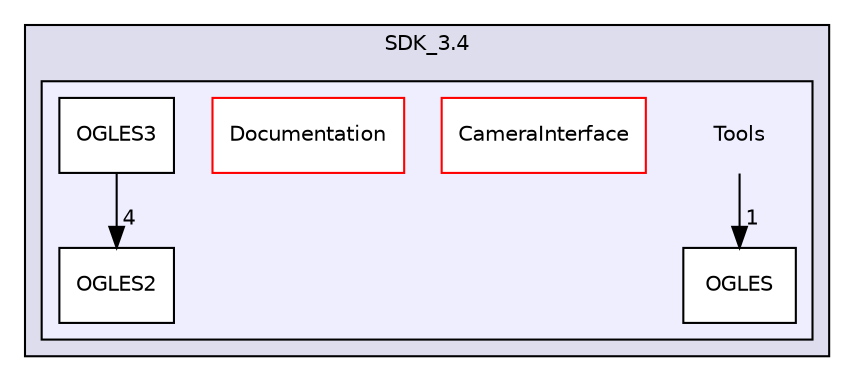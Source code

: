 digraph "PVR/SDK_3.4/Tools" {
  compound=true
  node [ fontsize="10", fontname="Helvetica"];
  edge [ labelfontsize="10", labelfontname="Helvetica"];
  subgraph clusterdir_2d878b5cc6871189fc186a386430f469 {
    graph [ bgcolor="#ddddee", pencolor="black", label="SDK_3.4" fontname="Helvetica", fontsize="10", URL="dir_2d878b5cc6871189fc186a386430f469.html"]
  subgraph clusterdir_5222bd6691dac9df766f8a52293393a2 {
    graph [ bgcolor="#eeeeff", pencolor="black", label="" URL="dir_5222bd6691dac9df766f8a52293393a2.html"];
    dir_5222bd6691dac9df766f8a52293393a2 [shape=plaintext label="Tools"];
    dir_63b5e6e7d93d311042c0f31036793f07 [shape=box label="CameraInterface" color="red" fillcolor="white" style="filled" URL="dir_63b5e6e7d93d311042c0f31036793f07.html"];
    dir_457fc4c536e88a868c5e3cf3374c775a [shape=box label="Documentation" color="red" fillcolor="white" style="filled" URL="dir_457fc4c536e88a868c5e3cf3374c775a.html"];
    dir_f75637ddfe50fbdcb12bf58865b138bb [shape=box label="OGLES" color="black" fillcolor="white" style="filled" URL="dir_f75637ddfe50fbdcb12bf58865b138bb.html"];
    dir_df2e398b0618bb7798db7d472ae642c6 [shape=box label="OGLES2" color="black" fillcolor="white" style="filled" URL="dir_df2e398b0618bb7798db7d472ae642c6.html"];
    dir_878c7ee3a9e0dda4e6f79b9738342671 [shape=box label="OGLES3" color="black" fillcolor="white" style="filled" URL="dir_878c7ee3a9e0dda4e6f79b9738342671.html"];
  }
  }
  dir_5222bd6691dac9df766f8a52293393a2->dir_f75637ddfe50fbdcb12bf58865b138bb [headlabel="1", labeldistance=1.5 headhref="dir_001762_001780.html"];
  dir_878c7ee3a9e0dda4e6f79b9738342671->dir_df2e398b0618bb7798db7d472ae642c6 [headlabel="4", labeldistance=1.5 headhref="dir_001782_001781.html"];
}
